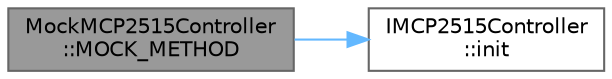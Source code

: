 digraph "MockMCP2515Controller::MOCK_METHOD"
{
 // LATEX_PDF_SIZE
  bgcolor="transparent";
  edge [fontname=Helvetica,fontsize=10,labelfontname=Helvetica,labelfontsize=10];
  node [fontname=Helvetica,fontsize=10,shape=box,height=0.2,width=0.4];
  rankdir="LR";
  Node1 [id="Node000001",label="MockMCP2515Controller\l::MOCK_METHOD",height=0.2,width=0.4,color="gray40", fillcolor="grey60", style="filled", fontcolor="black",tooltip="Mocked method to initialize the MCP2515 controller."];
  Node1 -> Node2 [id="edge1_Node000001_Node000002",color="steelblue1",style="solid",tooltip=" "];
  Node2 [id="Node000002",label="IMCP2515Controller\l::init",height=0.2,width=0.4,color="grey40", fillcolor="white", style="filled",URL="$classIMCP2515Controller.html#a29293b7633eb05f99f2a582b1d5aba3b",tooltip=" "];
}

